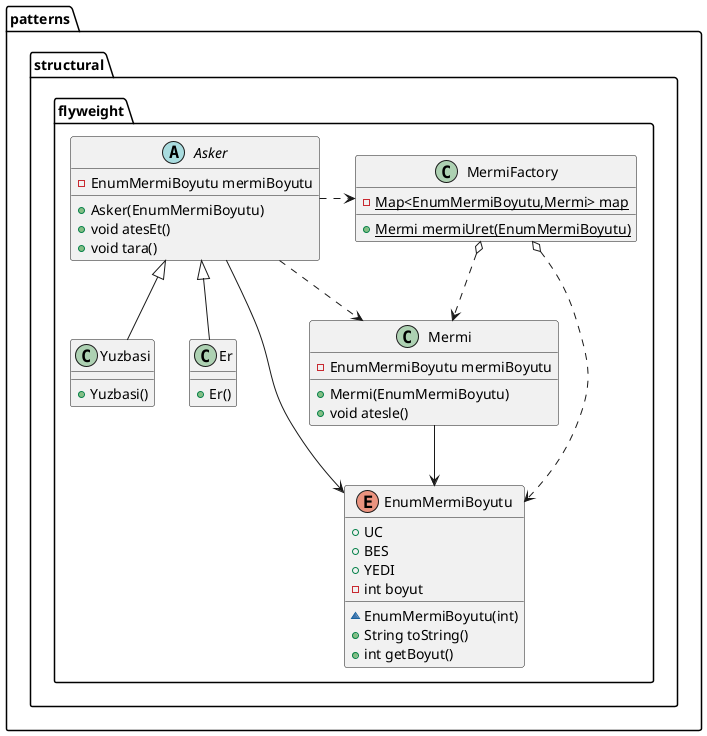 @startuml
class patterns.structural.flyweight.MermiFactory {
- {static} Map<EnumMermiBoyutu,Mermi> map
+ {static} Mermi mermiUret(EnumMermiBoyutu)
}
class patterns.structural.flyweight.Yuzbasi {
+ Yuzbasi()
}
abstract class patterns.structural.flyweight.Asker {
- EnumMermiBoyutu mermiBoyutu
+ Asker(EnumMermiBoyutu)
+ void atesEt()
+ void tara()
}
class patterns.structural.flyweight.Er {
+ Er()
}
enum patterns.structural.flyweight.EnumMermiBoyutu {
+  UC
+  BES
+  YEDI
- int boyut
~ EnumMermiBoyutu(int)
+ String toString()
+ int getBoyut()
}
class patterns.structural.flyweight.Mermi {
- EnumMermiBoyutu mermiBoyutu
+ Mermi(EnumMermiBoyutu)
+ void atesle()
}

patterns.structural.flyweight.MermiFactory o..> patterns.structural.flyweight.EnumMermiBoyutu
patterns.structural.flyweight.MermiFactory o..> patterns.structural.flyweight.Mermi
patterns.structural.flyweight.Asker --> patterns.structural.flyweight.EnumMermiBoyutu
patterns.structural.flyweight.Asker .> patterns.structural.flyweight.MermiFactory
patterns.structural.flyweight.Asker .> patterns.structural.flyweight.Mermi
patterns.structural.flyweight.Mermi --> patterns.structural.flyweight.EnumMermiBoyutu
patterns.structural.flyweight.Asker <|-- patterns.structural.flyweight.Yuzbasi
patterns.structural.flyweight.Asker <|-- patterns.structural.flyweight.Er
@enduml